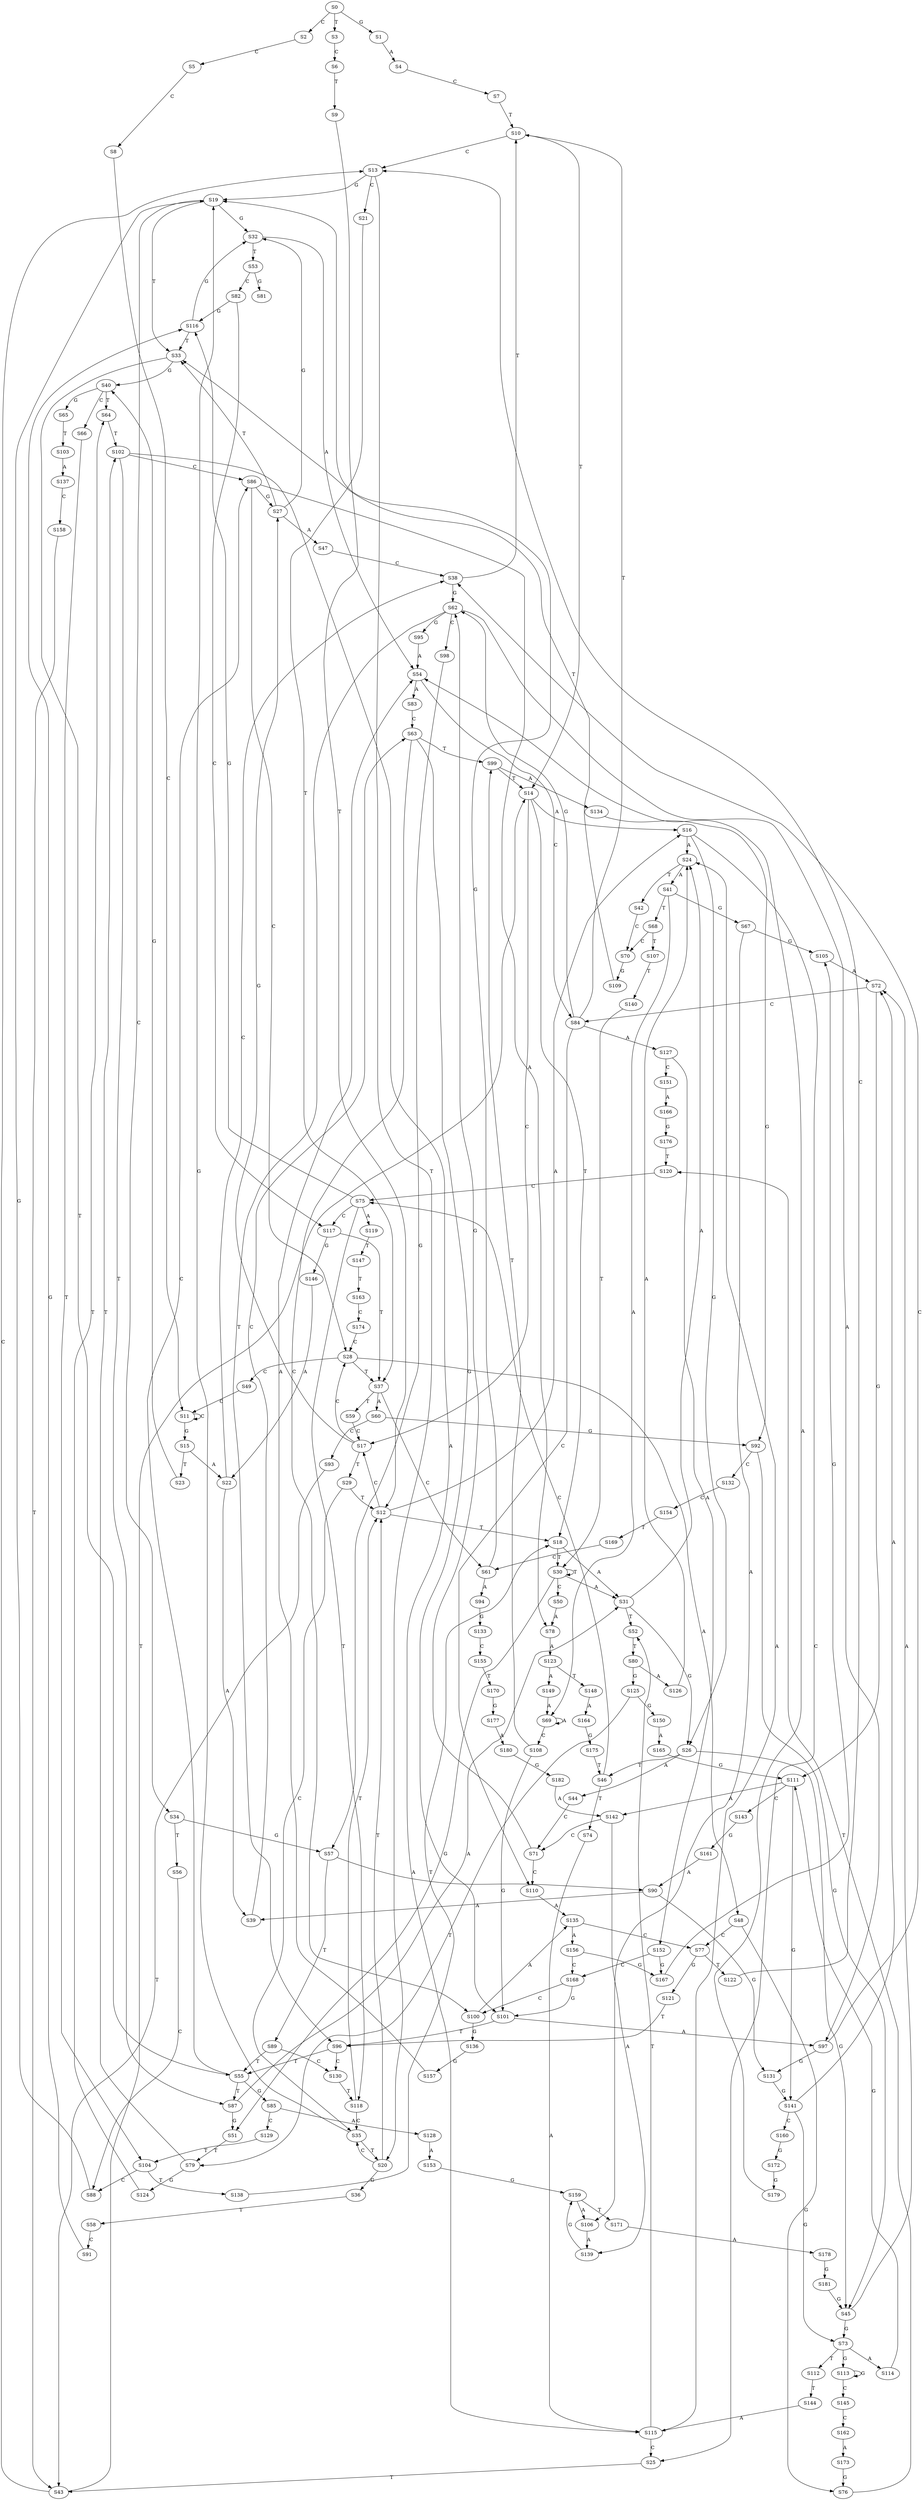 strict digraph  {
	S0 -> S1 [ label = G ];
	S0 -> S2 [ label = C ];
	S0 -> S3 [ label = T ];
	S1 -> S4 [ label = A ];
	S2 -> S5 [ label = C ];
	S3 -> S6 [ label = C ];
	S4 -> S7 [ label = C ];
	S5 -> S8 [ label = C ];
	S6 -> S9 [ label = T ];
	S7 -> S10 [ label = T ];
	S8 -> S11 [ label = C ];
	S9 -> S12 [ label = T ];
	S10 -> S13 [ label = C ];
	S10 -> S14 [ label = T ];
	S11 -> S15 [ label = G ];
	S11 -> S11 [ label = C ];
	S12 -> S16 [ label = A ];
	S12 -> S17 [ label = C ];
	S12 -> S18 [ label = T ];
	S13 -> S19 [ label = G ];
	S13 -> S20 [ label = T ];
	S13 -> S21 [ label = C ];
	S14 -> S17 [ label = C ];
	S14 -> S16 [ label = A ];
	S14 -> S18 [ label = T ];
	S15 -> S22 [ label = A ];
	S15 -> S23 [ label = T ];
	S16 -> S24 [ label = A ];
	S16 -> S25 [ label = C ];
	S16 -> S26 [ label = G ];
	S17 -> S27 [ label = G ];
	S17 -> S28 [ label = C ];
	S17 -> S29 [ label = T ];
	S18 -> S30 [ label = T ];
	S18 -> S31 [ label = A ];
	S19 -> S32 [ label = G ];
	S19 -> S33 [ label = T ];
	S19 -> S34 [ label = C ];
	S20 -> S35 [ label = C ];
	S20 -> S12 [ label = T ];
	S20 -> S36 [ label = G ];
	S21 -> S37 [ label = T ];
	S22 -> S38 [ label = C ];
	S22 -> S39 [ label = A ];
	S23 -> S40 [ label = G ];
	S24 -> S41 [ label = A ];
	S24 -> S42 [ label = T ];
	S25 -> S43 [ label = T ];
	S26 -> S44 [ label = A ];
	S26 -> S45 [ label = G ];
	S26 -> S46 [ label = T ];
	S27 -> S32 [ label = G ];
	S27 -> S33 [ label = T ];
	S27 -> S47 [ label = A ];
	S28 -> S37 [ label = T ];
	S28 -> S48 [ label = A ];
	S28 -> S49 [ label = C ];
	S29 -> S12 [ label = T ];
	S29 -> S35 [ label = C ];
	S30 -> S50 [ label = C ];
	S30 -> S30 [ label = T ];
	S30 -> S51 [ label = G ];
	S30 -> S31 [ label = A ];
	S31 -> S24 [ label = A ];
	S31 -> S52 [ label = T ];
	S31 -> S26 [ label = G ];
	S32 -> S53 [ label = T ];
	S32 -> S54 [ label = A ];
	S33 -> S55 [ label = T ];
	S33 -> S40 [ label = G ];
	S34 -> S56 [ label = T ];
	S34 -> S57 [ label = G ];
	S35 -> S19 [ label = G ];
	S35 -> S20 [ label = T ];
	S36 -> S58 [ label = T ];
	S37 -> S59 [ label = T ];
	S37 -> S60 [ label = A ];
	S37 -> S61 [ label = C ];
	S38 -> S10 [ label = T ];
	S38 -> S62 [ label = G ];
	S39 -> S63 [ label = C ];
	S40 -> S64 [ label = T ];
	S40 -> S65 [ label = G ];
	S40 -> S66 [ label = C ];
	S41 -> S67 [ label = G ];
	S41 -> S68 [ label = T ];
	S41 -> S69 [ label = A ];
	S42 -> S70 [ label = C ];
	S43 -> S13 [ label = C ];
	S43 -> S14 [ label = T ];
	S44 -> S71 [ label = C ];
	S45 -> S72 [ label = A ];
	S45 -> S73 [ label = G ];
	S46 -> S74 [ label = T ];
	S46 -> S75 [ label = C ];
	S47 -> S38 [ label = C ];
	S48 -> S76 [ label = G ];
	S48 -> S77 [ label = C ];
	S49 -> S11 [ label = C ];
	S50 -> S78 [ label = A ];
	S51 -> S79 [ label = T ];
	S52 -> S80 [ label = T ];
	S53 -> S81 [ label = G ];
	S53 -> S82 [ label = C ];
	S54 -> S83 [ label = A ];
	S54 -> S84 [ label = C ];
	S55 -> S85 [ label = G ];
	S55 -> S86 [ label = C ];
	S55 -> S87 [ label = T ];
	S56 -> S88 [ label = C ];
	S57 -> S89 [ label = T ];
	S57 -> S90 [ label = A ];
	S58 -> S91 [ label = C ];
	S59 -> S17 [ label = C ];
	S60 -> S92 [ label = G ];
	S60 -> S93 [ label = C ];
	S61 -> S94 [ label = A ];
	S61 -> S19 [ label = G ];
	S62 -> S95 [ label = G ];
	S62 -> S96 [ label = T ];
	S62 -> S97 [ label = A ];
	S62 -> S98 [ label = C ];
	S63 -> S99 [ label = T ];
	S63 -> S100 [ label = C ];
	S63 -> S101 [ label = G ];
	S64 -> S102 [ label = T ];
	S65 -> S103 [ label = T ];
	S66 -> S104 [ label = T ];
	S67 -> S105 [ label = G ];
	S67 -> S106 [ label = A ];
	S68 -> S70 [ label = C ];
	S68 -> S107 [ label = T ];
	S69 -> S108 [ label = C ];
	S69 -> S69 [ label = A ];
	S70 -> S109 [ label = G ];
	S71 -> S62 [ label = G ];
	S71 -> S110 [ label = C ];
	S72 -> S111 [ label = G ];
	S72 -> S84 [ label = C ];
	S73 -> S112 [ label = T ];
	S73 -> S113 [ label = G ];
	S73 -> S114 [ label = A ];
	S74 -> S115 [ label = A ];
	S75 -> S116 [ label = G ];
	S75 -> S117 [ label = C ];
	S75 -> S118 [ label = T ];
	S75 -> S119 [ label = A ];
	S76 -> S120 [ label = T ];
	S77 -> S121 [ label = G ];
	S77 -> S122 [ label = T ];
	S78 -> S123 [ label = A ];
	S79 -> S102 [ label = T ];
	S79 -> S124 [ label = G ];
	S80 -> S125 [ label = G ];
	S80 -> S126 [ label = A ];
	S82 -> S116 [ label = G ];
	S82 -> S117 [ label = C ];
	S83 -> S63 [ label = C ];
	S84 -> S110 [ label = C ];
	S84 -> S62 [ label = G ];
	S84 -> S127 [ label = A ];
	S84 -> S10 [ label = T ];
	S85 -> S128 [ label = A ];
	S85 -> S129 [ label = C ];
	S86 -> S27 [ label = G ];
	S86 -> S78 [ label = A ];
	S86 -> S28 [ label = C ];
	S87 -> S31 [ label = A ];
	S87 -> S51 [ label = G ];
	S88 -> S19 [ label = G ];
	S89 -> S130 [ label = C ];
	S89 -> S55 [ label = T ];
	S90 -> S39 [ label = A ];
	S90 -> S131 [ label = G ];
	S91 -> S116 [ label = G ];
	S92 -> S132 [ label = C ];
	S92 -> S45 [ label = G ];
	S93 -> S43 [ label = T ];
	S94 -> S133 [ label = G ];
	S95 -> S54 [ label = A ];
	S96 -> S130 [ label = C ];
	S96 -> S55 [ label = T ];
	S97 -> S131 [ label = G ];
	S97 -> S38 [ label = C ];
	S98 -> S57 [ label = G ];
	S99 -> S14 [ label = T ];
	S99 -> S134 [ label = A ];
	S100 -> S135 [ label = A ];
	S100 -> S136 [ label = G ];
	S101 -> S97 [ label = A ];
	S101 -> S96 [ label = T ];
	S102 -> S86 [ label = C ];
	S102 -> S115 [ label = A ];
	S102 -> S87 [ label = T ];
	S103 -> S137 [ label = A ];
	S104 -> S138 [ label = T ];
	S104 -> S88 [ label = C ];
	S105 -> S72 [ label = A ];
	S106 -> S139 [ label = A ];
	S107 -> S140 [ label = T ];
	S108 -> S99 [ label = T ];
	S108 -> S101 [ label = G ];
	S109 -> S33 [ label = T ];
	S110 -> S135 [ label = A ];
	S111 -> S141 [ label = G ];
	S111 -> S142 [ label = A ];
	S111 -> S143 [ label = C ];
	S112 -> S144 [ label = T ];
	S113 -> S145 [ label = C ];
	S113 -> S113 [ label = G ];
	S114 -> S111 [ label = G ];
	S115 -> S25 [ label = C ];
	S115 -> S24 [ label = A ];
	S115 -> S52 [ label = T ];
	S116 -> S32 [ label = G ];
	S116 -> S33 [ label = T ];
	S117 -> S37 [ label = T ];
	S117 -> S146 [ label = G ];
	S118 -> S12 [ label = T ];
	S118 -> S35 [ label = C ];
	S119 -> S147 [ label = T ];
	S120 -> S75 [ label = C ];
	S121 -> S96 [ label = T ];
	S122 -> S13 [ label = C ];
	S123 -> S148 [ label = T ];
	S123 -> S149 [ label = A ];
	S124 -> S64 [ label = T ];
	S125 -> S79 [ label = T ];
	S125 -> S150 [ label = G ];
	S126 -> S24 [ label = A ];
	S127 -> S151 [ label = C ];
	S127 -> S152 [ label = A ];
	S128 -> S153 [ label = A ];
	S129 -> S104 [ label = T ];
	S130 -> S118 [ label = T ];
	S131 -> S141 [ label = G ];
	S132 -> S154 [ label = C ];
	S133 -> S155 [ label = C ];
	S134 -> S92 [ label = G ];
	S135 -> S77 [ label = C ];
	S135 -> S156 [ label = A ];
	S136 -> S157 [ label = G ];
	S137 -> S158 [ label = C ];
	S138 -> S18 [ label = T ];
	S139 -> S159 [ label = G ];
	S140 -> S30 [ label = T ];
	S141 -> S73 [ label = G ];
	S141 -> S72 [ label = A ];
	S141 -> S160 [ label = C ];
	S142 -> S71 [ label = C ];
	S142 -> S139 [ label = A ];
	S143 -> S161 [ label = G ];
	S144 -> S115 [ label = A ];
	S145 -> S162 [ label = C ];
	S146 -> S22 [ label = A ];
	S147 -> S163 [ label = T ];
	S148 -> S164 [ label = A ];
	S149 -> S69 [ label = A ];
	S150 -> S165 [ label = A ];
	S151 -> S166 [ label = A ];
	S152 -> S167 [ label = G ];
	S152 -> S168 [ label = C ];
	S153 -> S159 [ label = G ];
	S154 -> S169 [ label = T ];
	S155 -> S170 [ label = T ];
	S156 -> S167 [ label = G ];
	S156 -> S168 [ label = C ];
	S157 -> S54 [ label = A ];
	S158 -> S43 [ label = T ];
	S159 -> S171 [ label = T ];
	S159 -> S106 [ label = A ];
	S160 -> S172 [ label = G ];
	S161 -> S90 [ label = A ];
	S162 -> S173 [ label = A ];
	S163 -> S174 [ label = C ];
	S164 -> S175 [ label = G ];
	S165 -> S111 [ label = G ];
	S166 -> S176 [ label = G ];
	S167 -> S105 [ label = G ];
	S168 -> S100 [ label = C ];
	S168 -> S101 [ label = G ];
	S169 -> S61 [ label = C ];
	S170 -> S177 [ label = G ];
	S171 -> S178 [ label = A ];
	S172 -> S179 [ label = G ];
	S173 -> S76 [ label = G ];
	S174 -> S28 [ label = C ];
	S175 -> S46 [ label = T ];
	S176 -> S120 [ label = T ];
	S177 -> S180 [ label = A ];
	S178 -> S181 [ label = G ];
	S179 -> S54 [ label = A ];
	S180 -> S182 [ label = G ];
	S181 -> S45 [ label = G ];
	S182 -> S142 [ label = A ];
}
